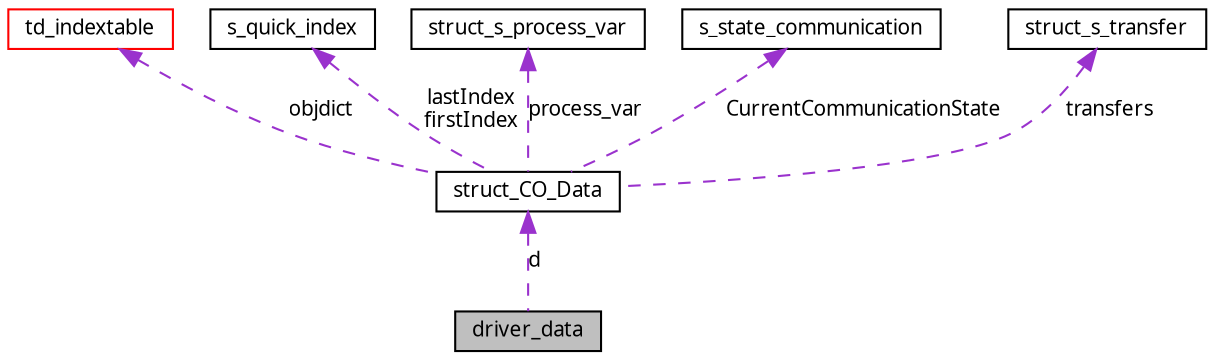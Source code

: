 digraph G
{
  edge [fontname="FreeSans.ttf",fontsize=10,labelfontname="FreeSans.ttf",labelfontsize=10];
  node [fontname="FreeSans.ttf",fontsize=10,shape=record];
  Node1 [label="driver_data",height=0.2,width=0.4,color="black", fillcolor="grey75", style="filled" fontcolor="black"];
  Node2 -> Node1 [dir=back,color="darkorchid3",fontsize=10,style="dashed",label="d",fontname="FreeSans.ttf"];
  Node2 [label="struct_CO_Data",height=0.2,width=0.4,color="black", fillcolor="white", style="filled",URL="$structstruct__CO__Data.html"];
  Node3 -> Node2 [dir=back,color="darkorchid3",fontsize=10,style="dashed",label="objdict",fontname="FreeSans.ttf"];
  Node3 [label="td_indextable",height=0.2,width=0.4,color="red", fillcolor="white", style="filled",URL="$structtd__indextable.html"];
  Node4 -> Node2 [dir=back,color="darkorchid3",fontsize=10,style="dashed",label="lastIndex\nfirstIndex",fontname="FreeSans.ttf"];
  Node4 [label="s_quick_index",height=0.2,width=0.4,color="black", fillcolor="white", style="filled",URL="$structs__quick__index.html"];
  Node5 -> Node2 [dir=back,color="darkorchid3",fontsize=10,style="dashed",label="process_var",fontname="FreeSans.ttf"];
  Node5 [label="struct_s_process_var",height=0.2,width=0.4,color="black", fillcolor="white", style="filled",URL="$structstruct__s__process__var.html"];
  Node6 -> Node2 [dir=back,color="darkorchid3",fontsize=10,style="dashed",label="CurrentCommunicationState",fontname="FreeSans.ttf"];
  Node6 [label="s_state_communication",height=0.2,width=0.4,color="black", fillcolor="white", style="filled",URL="$structs__state__communication.html"];
  Node7 -> Node2 [dir=back,color="darkorchid3",fontsize=10,style="dashed",label="transfers",fontname="FreeSans.ttf"];
  Node7 [label="struct_s_transfer",height=0.2,width=0.4,color="black", fillcolor="white", style="filled",URL="$structstruct__s__transfer.html"];
}
